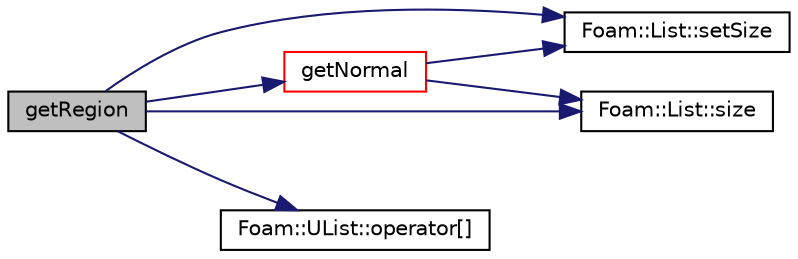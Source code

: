 digraph "getRegion"
{
  bgcolor="transparent";
  edge [fontname="Helvetica",fontsize="10",labelfontname="Helvetica",labelfontsize="10"];
  node [fontname="Helvetica",fontsize="10",shape=record];
  rankdir="LR";
  Node2062 [label="getRegion",height=0.2,width=0.4,color="black", fillcolor="grey75", style="filled", fontcolor="black"];
  Node2062 -> Node2063 [color="midnightblue",fontsize="10",style="solid",fontname="Helvetica"];
  Node2063 [label="getNormal",height=0.2,width=0.4,color="red",URL="$a26393.html#aa9abdb9ffe5f3cb1c2992ccb3bcc9e48",tooltip="From a set of points and indices get the normal. "];
  Node2063 -> Node2066 [color="midnightblue",fontsize="10",style="solid",fontname="Helvetica"];
  Node2066 [label="Foam::List::setSize",height=0.2,width=0.4,color="black",URL="$a26833.html#aedb985ffeaf1bdbfeccc2a8730405703",tooltip="Reset size of List. "];
  Node2063 -> Node2067 [color="midnightblue",fontsize="10",style="solid",fontname="Helvetica"];
  Node2067 [label="Foam::List::size",height=0.2,width=0.4,color="black",URL="$a26833.html#a8a5f6fa29bd4b500caf186f60245b384",tooltip="Override size to be inconsistent with allocated storage. "];
  Node2062 -> Node2070 [color="midnightblue",fontsize="10",style="solid",fontname="Helvetica"];
  Node2070 [label="Foam::UList::operator[]",height=0.2,width=0.4,color="black",URL="$a26837.html#a851e28f7788bbc82f5a4aa9f0efdefe4",tooltip="Return element of UList. "];
  Node2062 -> Node2066 [color="midnightblue",fontsize="10",style="solid",fontname="Helvetica"];
  Node2062 -> Node2067 [color="midnightblue",fontsize="10",style="solid",fontname="Helvetica"];
}

